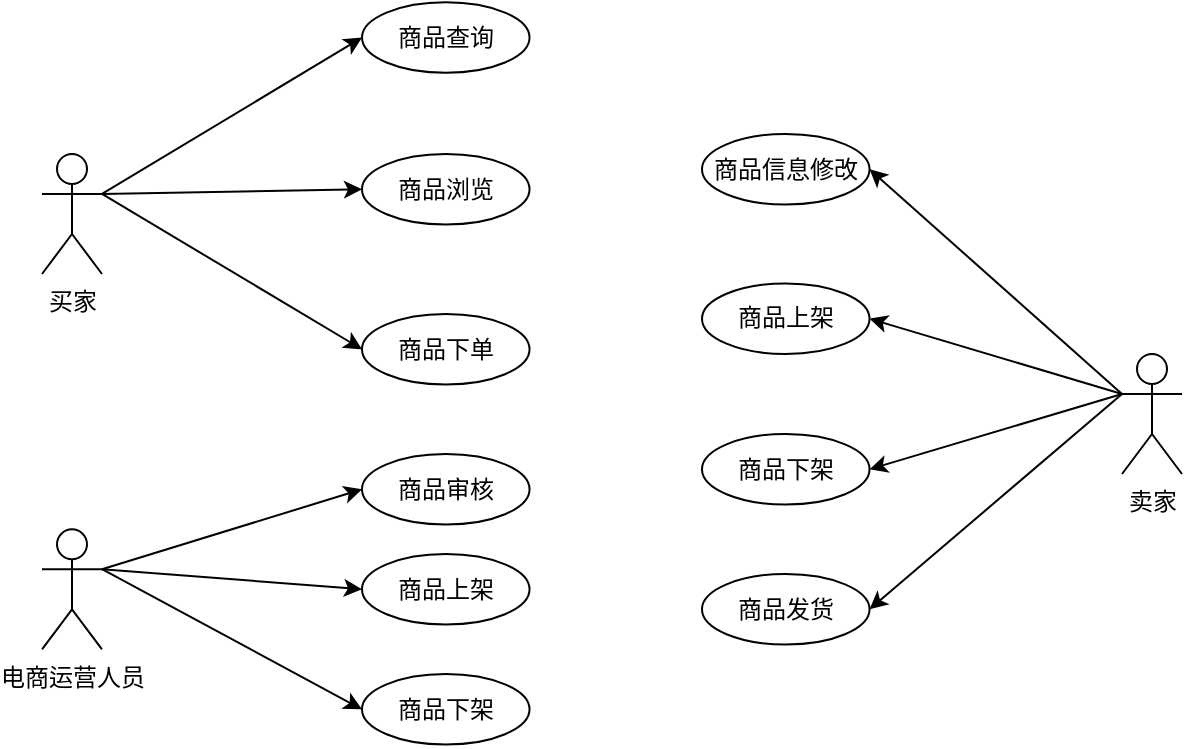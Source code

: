 <mxfile version="21.2.9" type="github">
  <diagram name="第 1 页" id="uwHExd9-VC8fvrQW-kaj">
    <mxGraphModel dx="954" dy="615" grid="1" gridSize="10" guides="1" tooltips="1" connect="1" arrows="1" fold="1" page="1" pageScale="1" pageWidth="827" pageHeight="1169" math="0" shadow="0">
      <root>
        <mxCell id="0" />
        <mxCell id="1" parent="0" />
        <mxCell id="OKMWDXngPsk2a8uxrAY7-10" style="rounded=0;orthogonalLoop=1;jettySize=auto;html=1;exitX=1;exitY=0.333;exitDx=0;exitDy=0;exitPerimeter=0;entryX=0;entryY=0.5;entryDx=0;entryDy=0;" parent="1" source="OKMWDXngPsk2a8uxrAY7-6" target="OKMWDXngPsk2a8uxrAY7-3" edge="1">
          <mxGeometry relative="1" as="geometry" />
        </mxCell>
        <mxCell id="OKMWDXngPsk2a8uxrAY7-11" style="rounded=0;orthogonalLoop=1;jettySize=auto;html=1;exitX=1;exitY=0.333;exitDx=0;exitDy=0;exitPerimeter=0;entryX=0;entryY=0.5;entryDx=0;entryDy=0;" parent="1" source="OKMWDXngPsk2a8uxrAY7-6" target="OKMWDXngPsk2a8uxrAY7-4" edge="1">
          <mxGeometry relative="1" as="geometry" />
        </mxCell>
        <mxCell id="OKMWDXngPsk2a8uxrAY7-12" style="rounded=0;orthogonalLoop=1;jettySize=auto;html=1;exitX=1;exitY=0.333;exitDx=0;exitDy=0;exitPerimeter=0;entryX=0;entryY=0.5;entryDx=0;entryDy=0;" parent="1" source="OKMWDXngPsk2a8uxrAY7-6" target="OKMWDXngPsk2a8uxrAY7-5" edge="1">
          <mxGeometry relative="1" as="geometry" />
        </mxCell>
        <mxCell id="OKMWDXngPsk2a8uxrAY7-6" value="买家" style="shape=umlActor;verticalLabelPosition=bottom;verticalAlign=top;html=1;outlineConnect=0;" parent="1" vertex="1">
          <mxGeometry x="80" y="210" width="30" height="60" as="geometry" />
        </mxCell>
        <mxCell id="OKMWDXngPsk2a8uxrAY7-21" style="rounded=0;orthogonalLoop=1;jettySize=auto;html=1;exitX=1;exitY=0.333;exitDx=0;exitDy=0;exitPerimeter=0;entryX=0;entryY=0.5;entryDx=0;entryDy=0;" parent="1" source="OKMWDXngPsk2a8uxrAY7-7" target="OKMWDXngPsk2a8uxrAY7-17" edge="1">
          <mxGeometry relative="1" as="geometry" />
        </mxCell>
        <mxCell id="OKMWDXngPsk2a8uxrAY7-22" style="rounded=0;orthogonalLoop=1;jettySize=auto;html=1;exitX=1;exitY=0.333;exitDx=0;exitDy=0;exitPerimeter=0;entryX=0;entryY=0.5;entryDx=0;entryDy=0;" parent="1" source="OKMWDXngPsk2a8uxrAY7-7" target="OKMWDXngPsk2a8uxrAY7-19" edge="1">
          <mxGeometry relative="1" as="geometry" />
        </mxCell>
        <mxCell id="OKMWDXngPsk2a8uxrAY7-23" style="rounded=0;orthogonalLoop=1;jettySize=auto;html=1;exitX=1;exitY=0.333;exitDx=0;exitDy=0;exitPerimeter=0;entryX=0;entryY=0.5;entryDx=0;entryDy=0;" parent="1" source="OKMWDXngPsk2a8uxrAY7-7" target="OKMWDXngPsk2a8uxrAY7-18" edge="1">
          <mxGeometry relative="1" as="geometry" />
        </mxCell>
        <mxCell id="OKMWDXngPsk2a8uxrAY7-7" value="电商运营人员" style="shape=umlActor;verticalLabelPosition=bottom;verticalAlign=top;html=1;outlineConnect=0;" parent="1" vertex="1">
          <mxGeometry x="80" y="397.64" width="30" height="60" as="geometry" />
        </mxCell>
        <mxCell id="OKMWDXngPsk2a8uxrAY7-24" style="rounded=0;orthogonalLoop=1;jettySize=auto;html=1;exitX=0;exitY=0.333;exitDx=0;exitDy=0;exitPerimeter=0;entryX=1;entryY=0.5;entryDx=0;entryDy=0;" parent="1" source="OKMWDXngPsk2a8uxrAY7-8" target="OKMWDXngPsk2a8uxrAY7-13" edge="1">
          <mxGeometry relative="1" as="geometry" />
        </mxCell>
        <mxCell id="OKMWDXngPsk2a8uxrAY7-25" style="rounded=0;orthogonalLoop=1;jettySize=auto;html=1;exitX=0;exitY=0.333;exitDx=0;exitDy=0;exitPerimeter=0;entryX=1;entryY=0.5;entryDx=0;entryDy=0;" parent="1" source="OKMWDXngPsk2a8uxrAY7-8" target="OKMWDXngPsk2a8uxrAY7-14" edge="1">
          <mxGeometry relative="1" as="geometry" />
        </mxCell>
        <mxCell id="OKMWDXngPsk2a8uxrAY7-26" style="rounded=0;orthogonalLoop=1;jettySize=auto;html=1;exitX=0;exitY=0.333;exitDx=0;exitDy=0;exitPerimeter=0;entryX=1;entryY=0.5;entryDx=0;entryDy=0;" parent="1" source="OKMWDXngPsk2a8uxrAY7-8" target="OKMWDXngPsk2a8uxrAY7-15" edge="1">
          <mxGeometry relative="1" as="geometry" />
        </mxCell>
        <mxCell id="OKMWDXngPsk2a8uxrAY7-27" style="rounded=0;orthogonalLoop=1;jettySize=auto;html=1;exitX=0;exitY=0.333;exitDx=0;exitDy=0;exitPerimeter=0;entryX=1;entryY=0.5;entryDx=0;entryDy=0;" parent="1" source="OKMWDXngPsk2a8uxrAY7-8" target="OKMWDXngPsk2a8uxrAY7-16" edge="1">
          <mxGeometry relative="1" as="geometry" />
        </mxCell>
        <mxCell id="OKMWDXngPsk2a8uxrAY7-8" value="卖家" style="shape=umlActor;verticalLabelPosition=bottom;verticalAlign=top;html=1;outlineConnect=0;" parent="1" vertex="1">
          <mxGeometry x="620" y="310" width="30" height="60" as="geometry" />
        </mxCell>
        <mxCell id="OKMWDXngPsk2a8uxrAY7-3" value="商品查询" style="ellipse;whiteSpace=wrap;html=1;container=0;" parent="1" vertex="1">
          <mxGeometry x="239.997" y="134.115" width="83.778" height="35.294" as="geometry" />
        </mxCell>
        <mxCell id="OKMWDXngPsk2a8uxrAY7-4" value="商品浏览" style="ellipse;whiteSpace=wrap;html=1;container=0;" parent="1" vertex="1">
          <mxGeometry x="239.997" y="210.003" width="83.778" height="35.294" as="geometry" />
        </mxCell>
        <mxCell id="OKMWDXngPsk2a8uxrAY7-5" value="商品下单" style="ellipse;whiteSpace=wrap;html=1;container=0;" parent="1" vertex="1">
          <mxGeometry x="239.997" y="289.991" width="83.778" height="35.294" as="geometry" />
        </mxCell>
        <mxCell id="OKMWDXngPsk2a8uxrAY7-13" value="商品信息修改" style="ellipse;whiteSpace=wrap;html=1;container=0;" parent="1" vertex="1">
          <mxGeometry x="409.997" y="199.995" width="83.778" height="35.294" as="geometry" />
        </mxCell>
        <mxCell id="OKMWDXngPsk2a8uxrAY7-14" value="商品上架" style="ellipse;whiteSpace=wrap;html=1;container=0;" parent="1" vertex="1">
          <mxGeometry x="409.997" y="274.705" width="83.778" height="35.294" as="geometry" />
        </mxCell>
        <mxCell id="OKMWDXngPsk2a8uxrAY7-15" value="商品下架" style="ellipse;whiteSpace=wrap;html=1;container=0;" parent="1" vertex="1">
          <mxGeometry x="409.997" y="349.995" width="83.778" height="35.294" as="geometry" />
        </mxCell>
        <mxCell id="OKMWDXngPsk2a8uxrAY7-16" value="商品发货" style="ellipse;whiteSpace=wrap;html=1;container=0;" parent="1" vertex="1">
          <mxGeometry x="409.997" y="419.995" width="83.778" height="35.294" as="geometry" />
        </mxCell>
        <mxCell id="OKMWDXngPsk2a8uxrAY7-17" value="商品审核" style="ellipse;whiteSpace=wrap;html=1;container=0;" parent="1" vertex="1">
          <mxGeometry x="239.997" y="360.001" width="83.778" height="35.294" as="geometry" />
        </mxCell>
        <mxCell id="OKMWDXngPsk2a8uxrAY7-18" value="商品下架" style="ellipse;whiteSpace=wrap;html=1;container=0;" parent="1" vertex="1">
          <mxGeometry x="239.997" y="470.001" width="83.778" height="35.294" as="geometry" />
        </mxCell>
        <mxCell id="OKMWDXngPsk2a8uxrAY7-19" value="商品上架" style="ellipse;whiteSpace=wrap;html=1;container=0;" parent="1" vertex="1">
          <mxGeometry x="239.997" y="409.995" width="83.778" height="35.294" as="geometry" />
        </mxCell>
      </root>
    </mxGraphModel>
  </diagram>
</mxfile>
